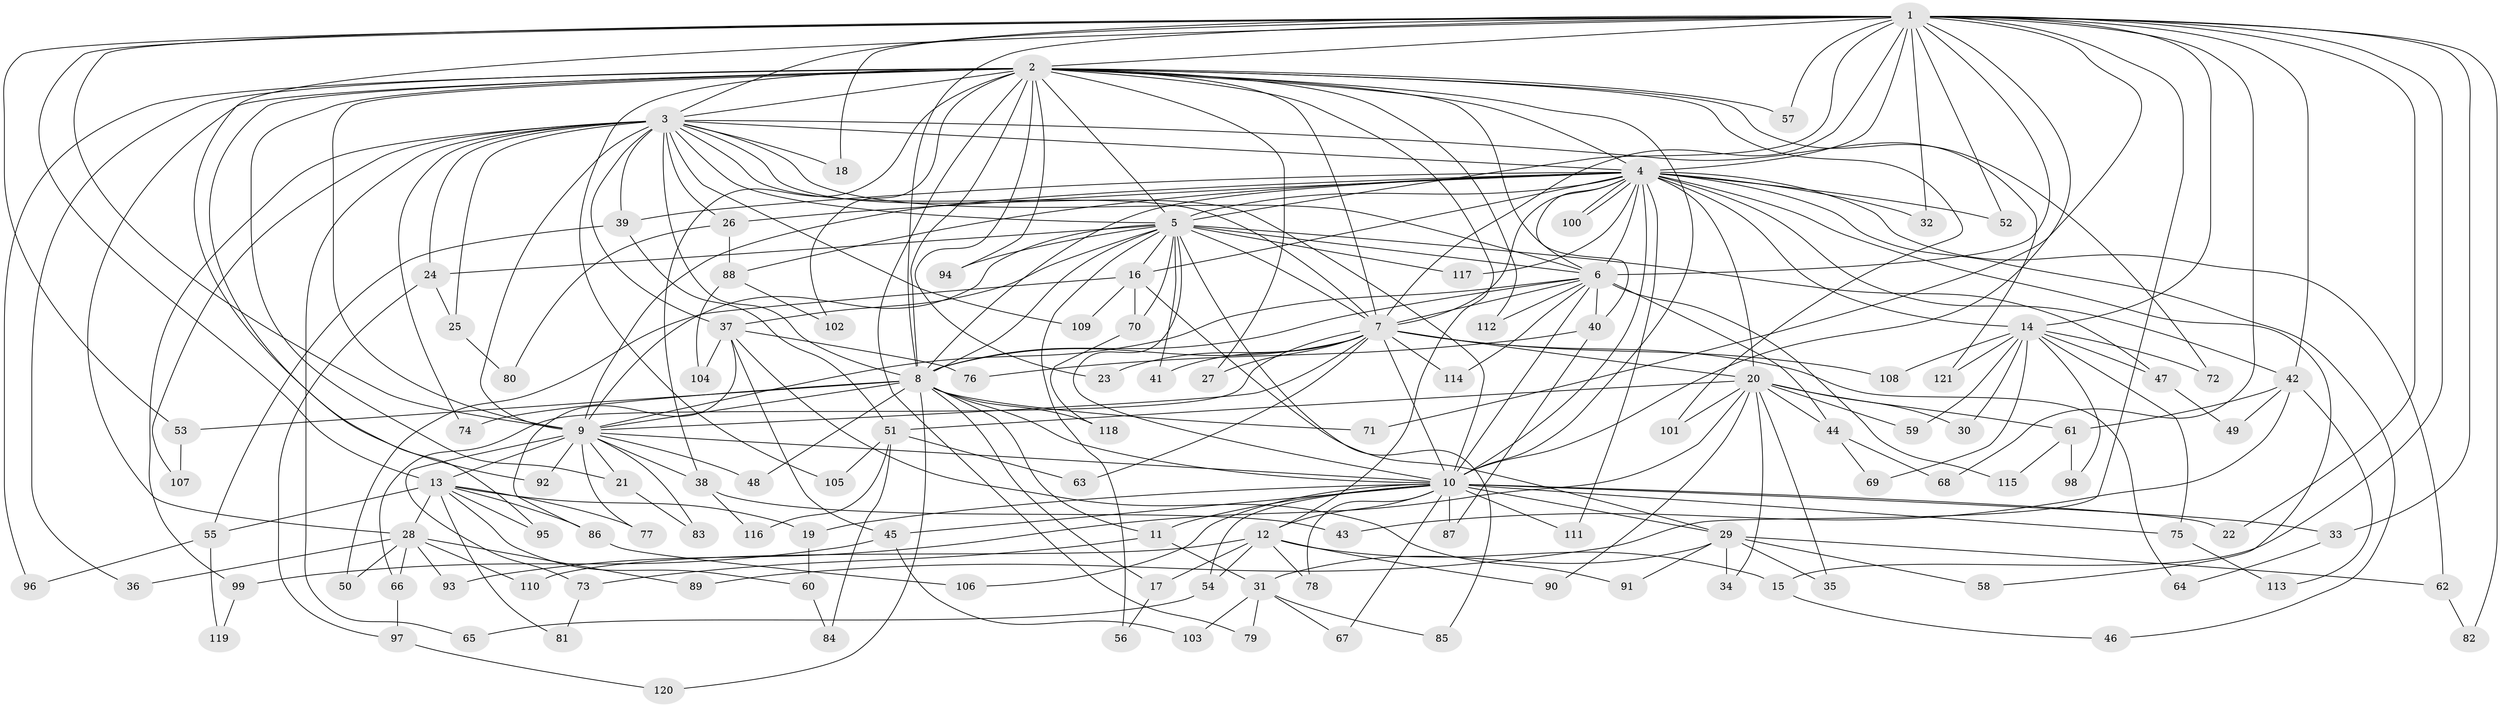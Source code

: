 // Generated by graph-tools (version 1.1) at 2025/25/03/09/25 03:25:50]
// undirected, 121 vertices, 267 edges
graph export_dot {
graph [start="1"]
  node [color=gray90,style=filled];
  1;
  2;
  3;
  4;
  5;
  6;
  7;
  8;
  9;
  10;
  11;
  12;
  13;
  14;
  15;
  16;
  17;
  18;
  19;
  20;
  21;
  22;
  23;
  24;
  25;
  26;
  27;
  28;
  29;
  30;
  31;
  32;
  33;
  34;
  35;
  36;
  37;
  38;
  39;
  40;
  41;
  42;
  43;
  44;
  45;
  46;
  47;
  48;
  49;
  50;
  51;
  52;
  53;
  54;
  55;
  56;
  57;
  58;
  59;
  60;
  61;
  62;
  63;
  64;
  65;
  66;
  67;
  68;
  69;
  70;
  71;
  72;
  73;
  74;
  75;
  76;
  77;
  78;
  79;
  80;
  81;
  82;
  83;
  84;
  85;
  86;
  87;
  88;
  89;
  90;
  91;
  92;
  93;
  94;
  95;
  96;
  97;
  98;
  99;
  100;
  101;
  102;
  103;
  104;
  105;
  106;
  107;
  108;
  109;
  110;
  111;
  112;
  113;
  114;
  115;
  116;
  117;
  118;
  119;
  120;
  121;
  1 -- 2;
  1 -- 3;
  1 -- 4;
  1 -- 5;
  1 -- 6;
  1 -- 7;
  1 -- 8;
  1 -- 9;
  1 -- 10;
  1 -- 13;
  1 -- 14;
  1 -- 15;
  1 -- 18;
  1 -- 22;
  1 -- 32;
  1 -- 33;
  1 -- 42;
  1 -- 52;
  1 -- 53;
  1 -- 57;
  1 -- 68;
  1 -- 71;
  1 -- 82;
  1 -- 89;
  1 -- 95;
  2 -- 3;
  2 -- 4;
  2 -- 5;
  2 -- 6;
  2 -- 7;
  2 -- 8;
  2 -- 9;
  2 -- 10;
  2 -- 12;
  2 -- 21;
  2 -- 23;
  2 -- 27;
  2 -- 28;
  2 -- 36;
  2 -- 38;
  2 -- 57;
  2 -- 72;
  2 -- 79;
  2 -- 92;
  2 -- 94;
  2 -- 96;
  2 -- 101;
  2 -- 102;
  2 -- 105;
  2 -- 112;
  3 -- 4;
  3 -- 5;
  3 -- 6;
  3 -- 7;
  3 -- 8;
  3 -- 9;
  3 -- 10;
  3 -- 18;
  3 -- 24;
  3 -- 25;
  3 -- 26;
  3 -- 37;
  3 -- 39;
  3 -- 65;
  3 -- 74;
  3 -- 99;
  3 -- 107;
  3 -- 109;
  3 -- 121;
  4 -- 5;
  4 -- 6;
  4 -- 7;
  4 -- 8;
  4 -- 9;
  4 -- 10;
  4 -- 14;
  4 -- 16;
  4 -- 20;
  4 -- 26;
  4 -- 32;
  4 -- 39;
  4 -- 40;
  4 -- 42;
  4 -- 46;
  4 -- 52;
  4 -- 58;
  4 -- 62;
  4 -- 88;
  4 -- 100;
  4 -- 100;
  4 -- 111;
  4 -- 117;
  5 -- 6;
  5 -- 7;
  5 -- 8;
  5 -- 9;
  5 -- 10;
  5 -- 16;
  5 -- 24;
  5 -- 37;
  5 -- 41;
  5 -- 47;
  5 -- 56;
  5 -- 70;
  5 -- 85;
  5 -- 94;
  5 -- 117;
  6 -- 7;
  6 -- 8;
  6 -- 9;
  6 -- 10;
  6 -- 40;
  6 -- 44;
  6 -- 112;
  6 -- 114;
  6 -- 115;
  7 -- 8;
  7 -- 9;
  7 -- 10;
  7 -- 20;
  7 -- 23;
  7 -- 27;
  7 -- 41;
  7 -- 63;
  7 -- 64;
  7 -- 66;
  7 -- 108;
  7 -- 114;
  8 -- 9;
  8 -- 10;
  8 -- 11;
  8 -- 17;
  8 -- 48;
  8 -- 53;
  8 -- 71;
  8 -- 74;
  8 -- 118;
  8 -- 120;
  9 -- 10;
  9 -- 13;
  9 -- 21;
  9 -- 38;
  9 -- 48;
  9 -- 73;
  9 -- 77;
  9 -- 83;
  9 -- 92;
  10 -- 11;
  10 -- 12;
  10 -- 19;
  10 -- 22;
  10 -- 29;
  10 -- 33;
  10 -- 45;
  10 -- 54;
  10 -- 67;
  10 -- 75;
  10 -- 78;
  10 -- 87;
  10 -- 106;
  10 -- 111;
  11 -- 31;
  11 -- 73;
  12 -- 15;
  12 -- 17;
  12 -- 54;
  12 -- 78;
  12 -- 90;
  12 -- 110;
  13 -- 19;
  13 -- 28;
  13 -- 55;
  13 -- 60;
  13 -- 77;
  13 -- 81;
  13 -- 86;
  13 -- 95;
  14 -- 30;
  14 -- 47;
  14 -- 59;
  14 -- 69;
  14 -- 72;
  14 -- 75;
  14 -- 98;
  14 -- 108;
  14 -- 121;
  15 -- 46;
  16 -- 29;
  16 -- 50;
  16 -- 70;
  16 -- 109;
  17 -- 56;
  19 -- 60;
  20 -- 30;
  20 -- 34;
  20 -- 35;
  20 -- 44;
  20 -- 51;
  20 -- 59;
  20 -- 61;
  20 -- 90;
  20 -- 93;
  20 -- 101;
  21 -- 83;
  24 -- 25;
  24 -- 97;
  25 -- 80;
  26 -- 80;
  26 -- 88;
  28 -- 36;
  28 -- 50;
  28 -- 66;
  28 -- 89;
  28 -- 93;
  28 -- 110;
  29 -- 31;
  29 -- 34;
  29 -- 35;
  29 -- 58;
  29 -- 62;
  29 -- 91;
  31 -- 67;
  31 -- 79;
  31 -- 85;
  31 -- 103;
  33 -- 64;
  37 -- 45;
  37 -- 76;
  37 -- 86;
  37 -- 91;
  37 -- 104;
  38 -- 43;
  38 -- 116;
  39 -- 51;
  39 -- 55;
  40 -- 76;
  40 -- 87;
  42 -- 43;
  42 -- 49;
  42 -- 61;
  42 -- 113;
  44 -- 68;
  44 -- 69;
  45 -- 99;
  45 -- 103;
  47 -- 49;
  51 -- 63;
  51 -- 84;
  51 -- 105;
  51 -- 116;
  53 -- 107;
  54 -- 65;
  55 -- 96;
  55 -- 119;
  60 -- 84;
  61 -- 98;
  61 -- 115;
  62 -- 82;
  66 -- 97;
  70 -- 118;
  73 -- 81;
  75 -- 113;
  86 -- 106;
  88 -- 102;
  88 -- 104;
  97 -- 120;
  99 -- 119;
}
